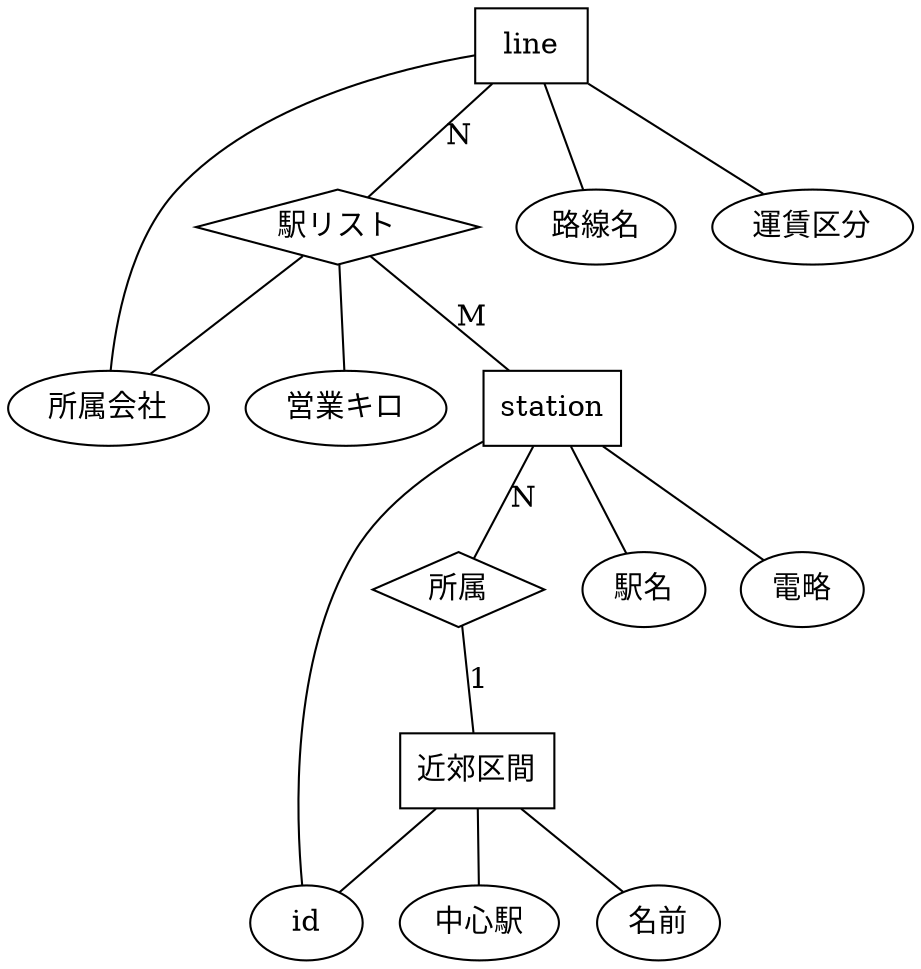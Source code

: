 graph train{
	node[shape=box]; station; line; 近郊区間;
	node[shape=diamond]; 駅リスト; 所属;
	node[shape=ellipse];
	station -- id;
	station -- 駅名;
	station -- 電略;
	station -- 所属[label="N"];
	所属 -- 近郊区間[label="1"];
	line -- 路線名;
	line -- 駅リスト[label="N"];
	line -- 運賃区分;
	line -- 所属会社;
	駅リスト -- station[label="M"];
	駅リスト -- 営業キロ;
	駅リスト -- 所属会社;
	近郊区間名前[label="名前"];
	近郊区間 -- id;
	近郊区間 -- 近郊区間名前;
	近郊区間 -- 中心駅;
}
